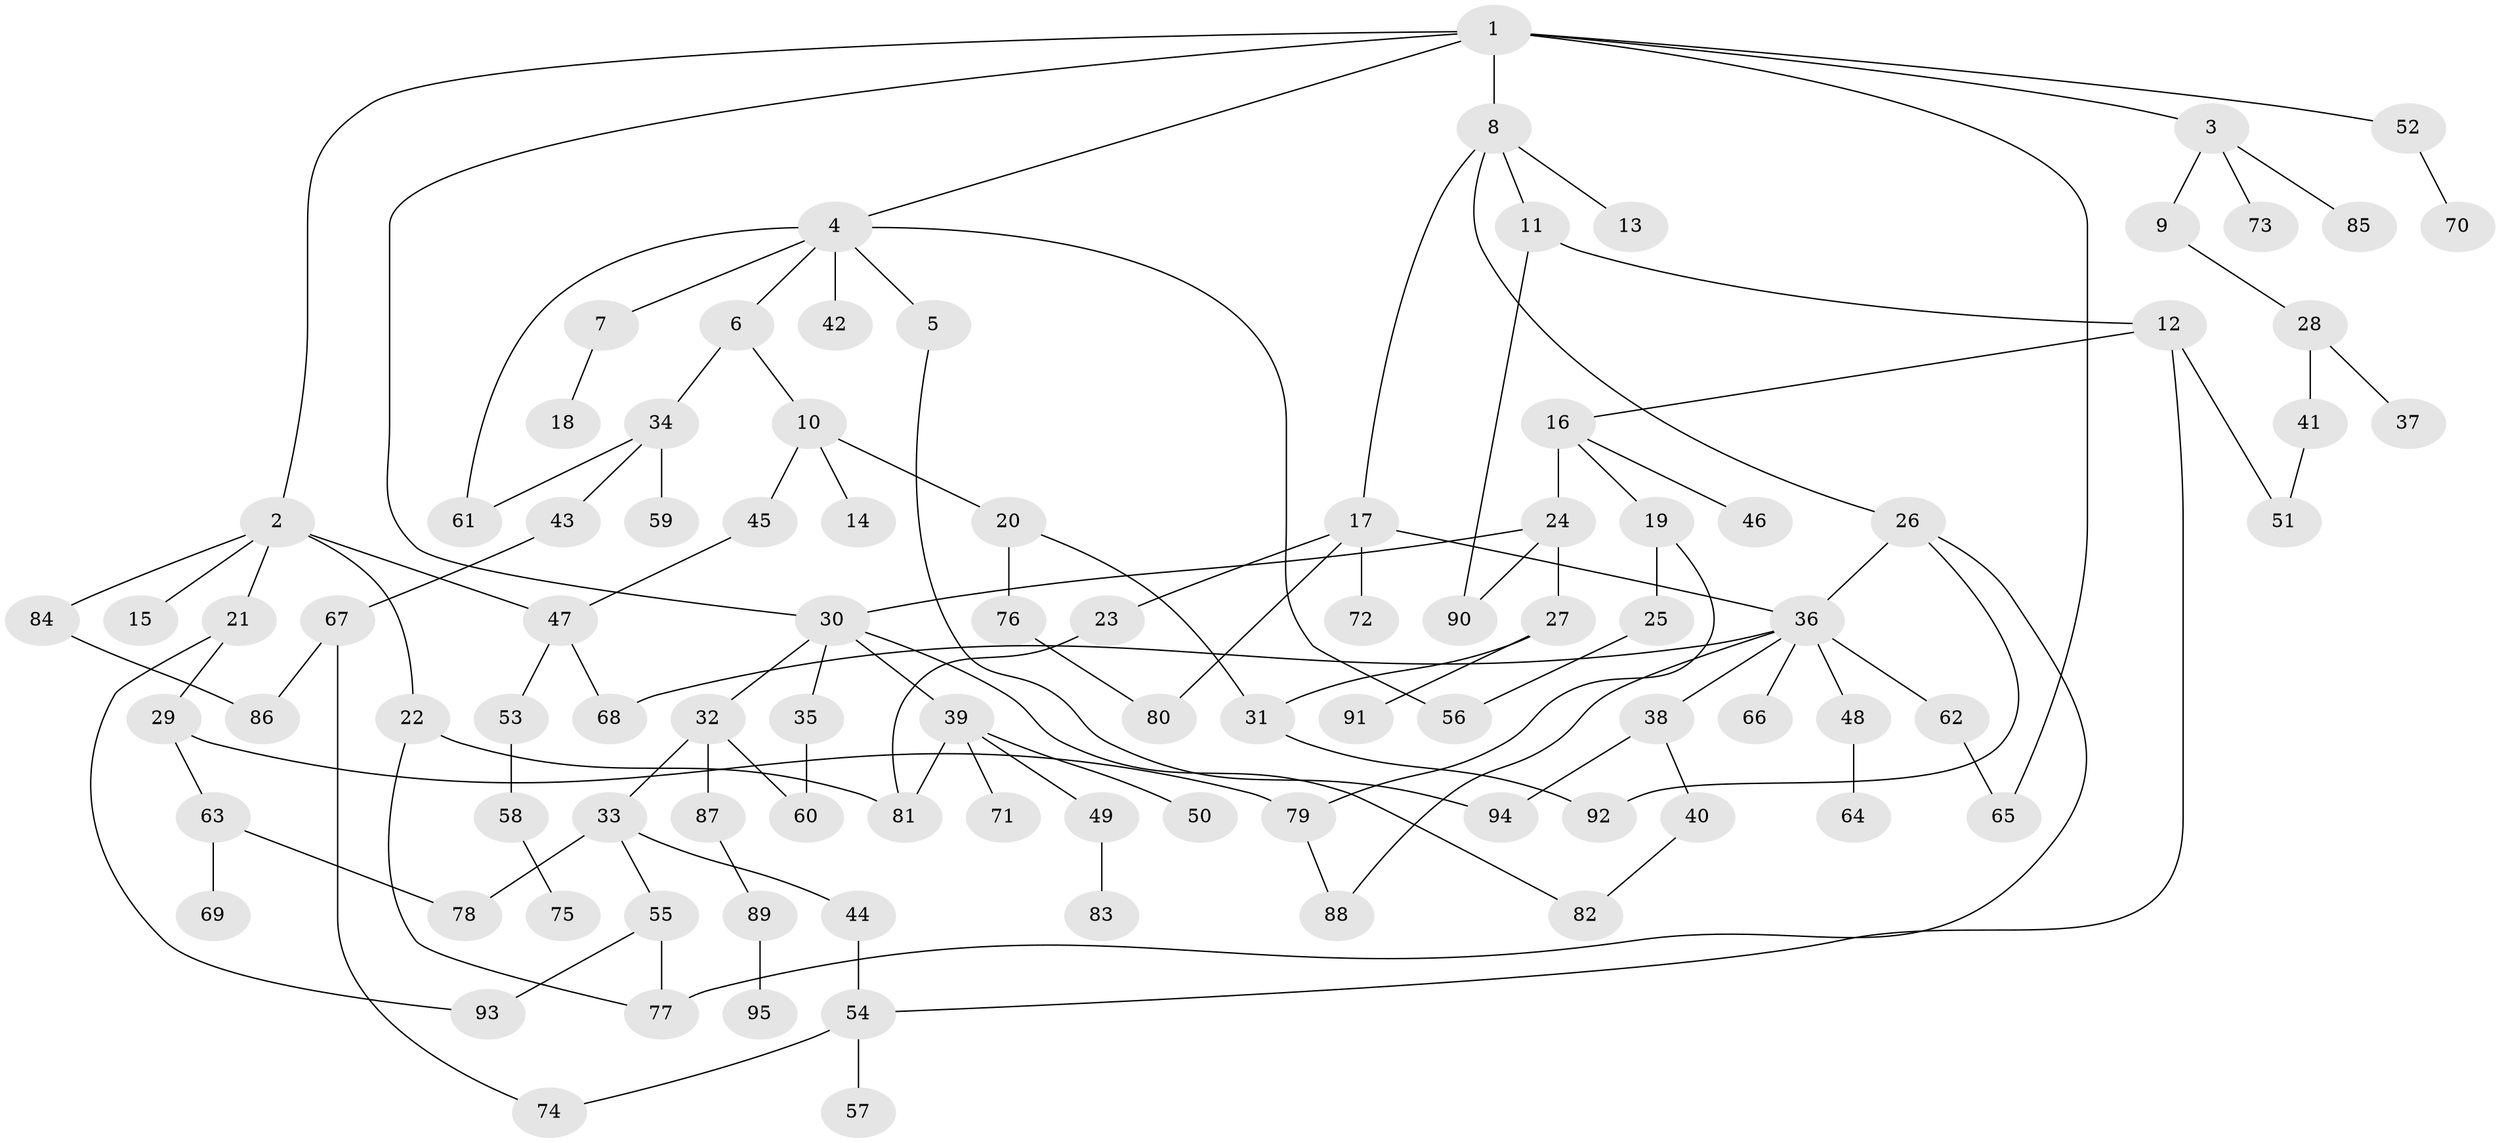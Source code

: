 // coarse degree distribution, {3: 0.22916666666666666, 7: 0.041666666666666664, 5: 0.0625, 6: 0.041666666666666664, 4: 0.14583333333333334, 2: 0.3541666666666667, 1: 0.125}
// Generated by graph-tools (version 1.1) at 2025/36/03/04/25 23:36:08]
// undirected, 95 vertices, 120 edges
graph export_dot {
  node [color=gray90,style=filled];
  1;
  2;
  3;
  4;
  5;
  6;
  7;
  8;
  9;
  10;
  11;
  12;
  13;
  14;
  15;
  16;
  17;
  18;
  19;
  20;
  21;
  22;
  23;
  24;
  25;
  26;
  27;
  28;
  29;
  30;
  31;
  32;
  33;
  34;
  35;
  36;
  37;
  38;
  39;
  40;
  41;
  42;
  43;
  44;
  45;
  46;
  47;
  48;
  49;
  50;
  51;
  52;
  53;
  54;
  55;
  56;
  57;
  58;
  59;
  60;
  61;
  62;
  63;
  64;
  65;
  66;
  67;
  68;
  69;
  70;
  71;
  72;
  73;
  74;
  75;
  76;
  77;
  78;
  79;
  80;
  81;
  82;
  83;
  84;
  85;
  86;
  87;
  88;
  89;
  90;
  91;
  92;
  93;
  94;
  95;
  1 -- 2;
  1 -- 3;
  1 -- 4;
  1 -- 8;
  1 -- 52;
  1 -- 30;
  1 -- 65;
  2 -- 15;
  2 -- 21;
  2 -- 22;
  2 -- 84;
  2 -- 47;
  3 -- 9;
  3 -- 73;
  3 -- 85;
  4 -- 5;
  4 -- 6;
  4 -- 7;
  4 -- 42;
  4 -- 61;
  4 -- 56;
  5 -- 94;
  6 -- 10;
  6 -- 34;
  7 -- 18;
  8 -- 11;
  8 -- 13;
  8 -- 17;
  8 -- 26;
  9 -- 28;
  10 -- 14;
  10 -- 20;
  10 -- 45;
  11 -- 12;
  11 -- 90;
  12 -- 16;
  12 -- 51;
  12 -- 54;
  16 -- 19;
  16 -- 24;
  16 -- 46;
  17 -- 23;
  17 -- 72;
  17 -- 80;
  17 -- 36;
  19 -- 25;
  19 -- 79;
  20 -- 31;
  20 -- 76;
  21 -- 29;
  21 -- 93;
  22 -- 77;
  22 -- 81;
  23 -- 81;
  24 -- 27;
  24 -- 30;
  24 -- 90;
  25 -- 56;
  26 -- 36;
  26 -- 92;
  26 -- 77;
  27 -- 91;
  27 -- 31;
  28 -- 37;
  28 -- 41;
  29 -- 63;
  29 -- 79;
  30 -- 32;
  30 -- 35;
  30 -- 39;
  30 -- 82;
  31 -- 92;
  32 -- 33;
  32 -- 60;
  32 -- 87;
  33 -- 44;
  33 -- 55;
  33 -- 78;
  34 -- 43;
  34 -- 59;
  34 -- 61;
  35 -- 60;
  36 -- 38;
  36 -- 48;
  36 -- 62;
  36 -- 66;
  36 -- 68;
  36 -- 88;
  38 -- 40;
  38 -- 94;
  39 -- 49;
  39 -- 50;
  39 -- 71;
  39 -- 81;
  40 -- 82;
  41 -- 51;
  43 -- 67;
  44 -- 54;
  45 -- 47;
  47 -- 53;
  47 -- 68;
  48 -- 64;
  49 -- 83;
  52 -- 70;
  53 -- 58;
  54 -- 57;
  54 -- 74;
  55 -- 77;
  55 -- 93;
  58 -- 75;
  62 -- 65;
  63 -- 69;
  63 -- 78;
  67 -- 74;
  67 -- 86;
  76 -- 80;
  79 -- 88;
  84 -- 86;
  87 -- 89;
  89 -- 95;
}
